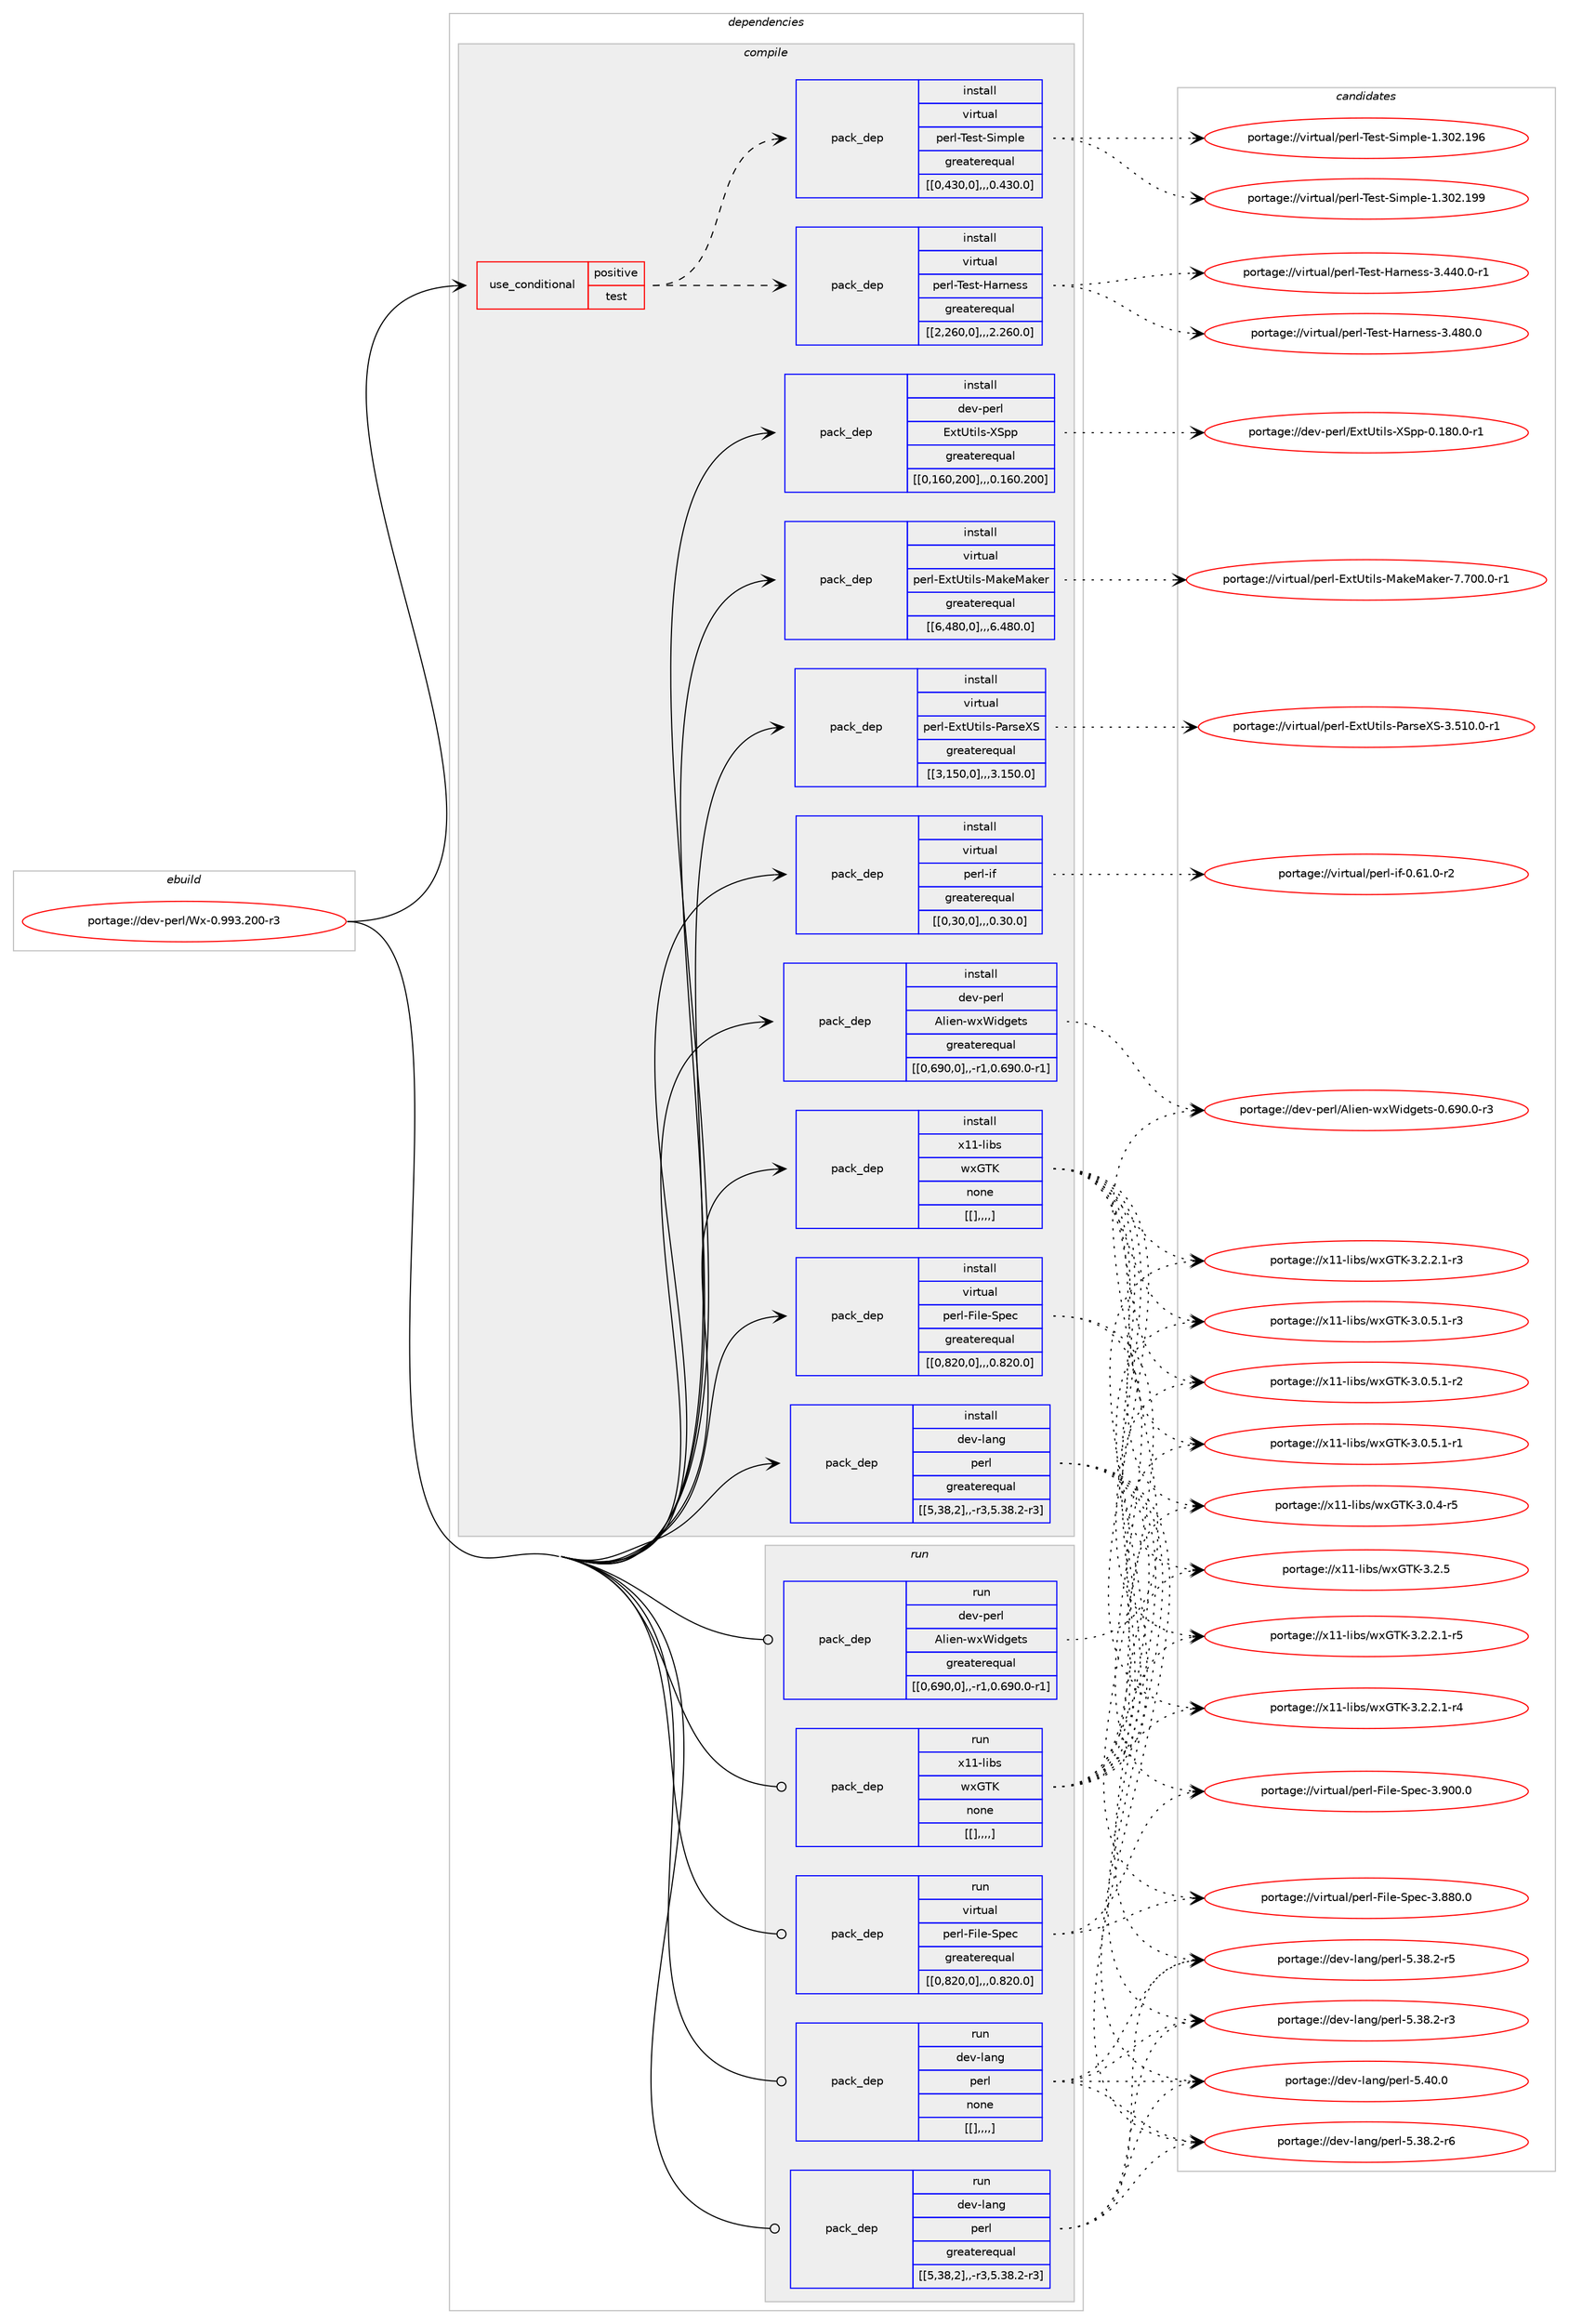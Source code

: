 digraph prolog {

# *************
# Graph options
# *************

newrank=true;
concentrate=true;
compound=true;
graph [rankdir=LR,fontname=Helvetica,fontsize=10,ranksep=1.5];#, ranksep=2.5, nodesep=0.2];
edge  [arrowhead=vee];
node  [fontname=Helvetica,fontsize=10];

# **********
# The ebuild
# **********

subgraph cluster_leftcol {
color=gray;
label=<<i>ebuild</i>>;
id [label="portage://dev-perl/Wx-0.993.200-r3", color=red, width=4, href="../dev-perl/Wx-0.993.200-r3.svg"];
}

# ****************
# The dependencies
# ****************

subgraph cluster_midcol {
color=gray;
label=<<i>dependencies</i>>;
subgraph cluster_compile {
fillcolor="#eeeeee";
style=filled;
label=<<i>compile</i>>;
subgraph cond30608 {
dependency139604 [label=<<TABLE BORDER="0" CELLBORDER="1" CELLSPACING="0" CELLPADDING="4"><TR><TD ROWSPAN="3" CELLPADDING="10">use_conditional</TD></TR><TR><TD>positive</TD></TR><TR><TD>test</TD></TR></TABLE>>, shape=none, color=red];
subgraph pack107792 {
dependency139605 [label=<<TABLE BORDER="0" CELLBORDER="1" CELLSPACING="0" CELLPADDING="4" WIDTH="220"><TR><TD ROWSPAN="6" CELLPADDING="30">pack_dep</TD></TR><TR><TD WIDTH="110">install</TD></TR><TR><TD>virtual</TD></TR><TR><TD>perl-Test-Harness</TD></TR><TR><TD>greaterequal</TD></TR><TR><TD>[[2,260,0],,,2.260.0]</TD></TR></TABLE>>, shape=none, color=blue];
}
dependency139604:e -> dependency139605:w [weight=20,style="dashed",arrowhead="vee"];
subgraph pack107793 {
dependency139606 [label=<<TABLE BORDER="0" CELLBORDER="1" CELLSPACING="0" CELLPADDING="4" WIDTH="220"><TR><TD ROWSPAN="6" CELLPADDING="30">pack_dep</TD></TR><TR><TD WIDTH="110">install</TD></TR><TR><TD>virtual</TD></TR><TR><TD>perl-Test-Simple</TD></TR><TR><TD>greaterequal</TD></TR><TR><TD>[[0,430,0],,,0.430.0]</TD></TR></TABLE>>, shape=none, color=blue];
}
dependency139604:e -> dependency139606:w [weight=20,style="dashed",arrowhead="vee"];
}
id:e -> dependency139604:w [weight=20,style="solid",arrowhead="vee"];
subgraph pack107794 {
dependency139607 [label=<<TABLE BORDER="0" CELLBORDER="1" CELLSPACING="0" CELLPADDING="4" WIDTH="220"><TR><TD ROWSPAN="6" CELLPADDING="30">pack_dep</TD></TR><TR><TD WIDTH="110">install</TD></TR><TR><TD>dev-lang</TD></TR><TR><TD>perl</TD></TR><TR><TD>greaterequal</TD></TR><TR><TD>[[5,38,2],,-r3,5.38.2-r3]</TD></TR></TABLE>>, shape=none, color=blue];
}
id:e -> dependency139607:w [weight=20,style="solid",arrowhead="vee"];
subgraph pack107795 {
dependency139608 [label=<<TABLE BORDER="0" CELLBORDER="1" CELLSPACING="0" CELLPADDING="4" WIDTH="220"><TR><TD ROWSPAN="6" CELLPADDING="30">pack_dep</TD></TR><TR><TD WIDTH="110">install</TD></TR><TR><TD>dev-perl</TD></TR><TR><TD>Alien-wxWidgets</TD></TR><TR><TD>greaterequal</TD></TR><TR><TD>[[0,690,0],,-r1,0.690.0-r1]</TD></TR></TABLE>>, shape=none, color=blue];
}
id:e -> dependency139608:w [weight=20,style="solid",arrowhead="vee"];
subgraph pack107796 {
dependency139609 [label=<<TABLE BORDER="0" CELLBORDER="1" CELLSPACING="0" CELLPADDING="4" WIDTH="220"><TR><TD ROWSPAN="6" CELLPADDING="30">pack_dep</TD></TR><TR><TD WIDTH="110">install</TD></TR><TR><TD>dev-perl</TD></TR><TR><TD>ExtUtils-XSpp</TD></TR><TR><TD>greaterequal</TD></TR><TR><TD>[[0,160,200],,,0.160.200]</TD></TR></TABLE>>, shape=none, color=blue];
}
id:e -> dependency139609:w [weight=20,style="solid",arrowhead="vee"];
subgraph pack107797 {
dependency139610 [label=<<TABLE BORDER="0" CELLBORDER="1" CELLSPACING="0" CELLPADDING="4" WIDTH="220"><TR><TD ROWSPAN="6" CELLPADDING="30">pack_dep</TD></TR><TR><TD WIDTH="110">install</TD></TR><TR><TD>virtual</TD></TR><TR><TD>perl-ExtUtils-MakeMaker</TD></TR><TR><TD>greaterequal</TD></TR><TR><TD>[[6,480,0],,,6.480.0]</TD></TR></TABLE>>, shape=none, color=blue];
}
id:e -> dependency139610:w [weight=20,style="solid",arrowhead="vee"];
subgraph pack107798 {
dependency139611 [label=<<TABLE BORDER="0" CELLBORDER="1" CELLSPACING="0" CELLPADDING="4" WIDTH="220"><TR><TD ROWSPAN="6" CELLPADDING="30">pack_dep</TD></TR><TR><TD WIDTH="110">install</TD></TR><TR><TD>virtual</TD></TR><TR><TD>perl-ExtUtils-ParseXS</TD></TR><TR><TD>greaterequal</TD></TR><TR><TD>[[3,150,0],,,3.150.0]</TD></TR></TABLE>>, shape=none, color=blue];
}
id:e -> dependency139611:w [weight=20,style="solid",arrowhead="vee"];
subgraph pack107799 {
dependency139612 [label=<<TABLE BORDER="0" CELLBORDER="1" CELLSPACING="0" CELLPADDING="4" WIDTH="220"><TR><TD ROWSPAN="6" CELLPADDING="30">pack_dep</TD></TR><TR><TD WIDTH="110">install</TD></TR><TR><TD>virtual</TD></TR><TR><TD>perl-File-Spec</TD></TR><TR><TD>greaterequal</TD></TR><TR><TD>[[0,820,0],,,0.820.0]</TD></TR></TABLE>>, shape=none, color=blue];
}
id:e -> dependency139612:w [weight=20,style="solid",arrowhead="vee"];
subgraph pack107800 {
dependency139613 [label=<<TABLE BORDER="0" CELLBORDER="1" CELLSPACING="0" CELLPADDING="4" WIDTH="220"><TR><TD ROWSPAN="6" CELLPADDING="30">pack_dep</TD></TR><TR><TD WIDTH="110">install</TD></TR><TR><TD>virtual</TD></TR><TR><TD>perl-if</TD></TR><TR><TD>greaterequal</TD></TR><TR><TD>[[0,30,0],,,0.30.0]</TD></TR></TABLE>>, shape=none, color=blue];
}
id:e -> dependency139613:w [weight=20,style="solid",arrowhead="vee"];
subgraph pack107801 {
dependency139614 [label=<<TABLE BORDER="0" CELLBORDER="1" CELLSPACING="0" CELLPADDING="4" WIDTH="220"><TR><TD ROWSPAN="6" CELLPADDING="30">pack_dep</TD></TR><TR><TD WIDTH="110">install</TD></TR><TR><TD>x11-libs</TD></TR><TR><TD>wxGTK</TD></TR><TR><TD>none</TD></TR><TR><TD>[[],,,,]</TD></TR></TABLE>>, shape=none, color=blue];
}
id:e -> dependency139614:w [weight=20,style="solid",arrowhead="vee"];
}
subgraph cluster_compileandrun {
fillcolor="#eeeeee";
style=filled;
label=<<i>compile and run</i>>;
}
subgraph cluster_run {
fillcolor="#eeeeee";
style=filled;
label=<<i>run</i>>;
subgraph pack107802 {
dependency139615 [label=<<TABLE BORDER="0" CELLBORDER="1" CELLSPACING="0" CELLPADDING="4" WIDTH="220"><TR><TD ROWSPAN="6" CELLPADDING="30">pack_dep</TD></TR><TR><TD WIDTH="110">run</TD></TR><TR><TD>dev-lang</TD></TR><TR><TD>perl</TD></TR><TR><TD>greaterequal</TD></TR><TR><TD>[[5,38,2],,-r3,5.38.2-r3]</TD></TR></TABLE>>, shape=none, color=blue];
}
id:e -> dependency139615:w [weight=20,style="solid",arrowhead="odot"];
subgraph pack107803 {
dependency139616 [label=<<TABLE BORDER="0" CELLBORDER="1" CELLSPACING="0" CELLPADDING="4" WIDTH="220"><TR><TD ROWSPAN="6" CELLPADDING="30">pack_dep</TD></TR><TR><TD WIDTH="110">run</TD></TR><TR><TD>dev-lang</TD></TR><TR><TD>perl</TD></TR><TR><TD>none</TD></TR><TR><TD>[[],,,,]</TD></TR></TABLE>>, shape=none, color=blue];
}
id:e -> dependency139616:w [weight=20,style="solid",arrowhead="odot"];
subgraph pack107804 {
dependency139617 [label=<<TABLE BORDER="0" CELLBORDER="1" CELLSPACING="0" CELLPADDING="4" WIDTH="220"><TR><TD ROWSPAN="6" CELLPADDING="30">pack_dep</TD></TR><TR><TD WIDTH="110">run</TD></TR><TR><TD>dev-perl</TD></TR><TR><TD>Alien-wxWidgets</TD></TR><TR><TD>greaterequal</TD></TR><TR><TD>[[0,690,0],,-r1,0.690.0-r1]</TD></TR></TABLE>>, shape=none, color=blue];
}
id:e -> dependency139617:w [weight=20,style="solid",arrowhead="odot"];
subgraph pack107805 {
dependency139618 [label=<<TABLE BORDER="0" CELLBORDER="1" CELLSPACING="0" CELLPADDING="4" WIDTH="220"><TR><TD ROWSPAN="6" CELLPADDING="30">pack_dep</TD></TR><TR><TD WIDTH="110">run</TD></TR><TR><TD>virtual</TD></TR><TR><TD>perl-File-Spec</TD></TR><TR><TD>greaterequal</TD></TR><TR><TD>[[0,820,0],,,0.820.0]</TD></TR></TABLE>>, shape=none, color=blue];
}
id:e -> dependency139618:w [weight=20,style="solid",arrowhead="odot"];
subgraph pack107806 {
dependency139619 [label=<<TABLE BORDER="0" CELLBORDER="1" CELLSPACING="0" CELLPADDING="4" WIDTH="220"><TR><TD ROWSPAN="6" CELLPADDING="30">pack_dep</TD></TR><TR><TD WIDTH="110">run</TD></TR><TR><TD>x11-libs</TD></TR><TR><TD>wxGTK</TD></TR><TR><TD>none</TD></TR><TR><TD>[[],,,,]</TD></TR></TABLE>>, shape=none, color=blue];
}
id:e -> dependency139619:w [weight=20,style="solid",arrowhead="odot"];
}
}

# **************
# The candidates
# **************

subgraph cluster_choices {
rank=same;
color=gray;
label=<<i>candidates</i>>;

subgraph choice107792 {
color=black;
nodesep=1;
choice118105114116117971084711210111410845841011151164572971141101011151154551465256484648 [label="portage://virtual/perl-Test-Harness-3.480.0", color=red, width=4,href="../virtual/perl-Test-Harness-3.480.0.svg"];
choice1181051141161179710847112101114108458410111511645729711411010111511545514652524846484511449 [label="portage://virtual/perl-Test-Harness-3.440.0-r1", color=red, width=4,href="../virtual/perl-Test-Harness-3.440.0-r1.svg"];
dependency139605:e -> choice118105114116117971084711210111410845841011151164572971141101011151154551465256484648:w [style=dotted,weight="100"];
dependency139605:e -> choice1181051141161179710847112101114108458410111511645729711411010111511545514652524846484511449:w [style=dotted,weight="100"];
}
subgraph choice107793 {
color=black;
nodesep=1;
choice11810511411611797108471121011141084584101115116458310510911210810145494651485046495757 [label="portage://virtual/perl-Test-Simple-1.302.199", color=red, width=4,href="../virtual/perl-Test-Simple-1.302.199.svg"];
choice11810511411611797108471121011141084584101115116458310510911210810145494651485046495754 [label="portage://virtual/perl-Test-Simple-1.302.196", color=red, width=4,href="../virtual/perl-Test-Simple-1.302.196.svg"];
dependency139606:e -> choice11810511411611797108471121011141084584101115116458310510911210810145494651485046495757:w [style=dotted,weight="100"];
dependency139606:e -> choice11810511411611797108471121011141084584101115116458310510911210810145494651485046495754:w [style=dotted,weight="100"];
}
subgraph choice107794 {
color=black;
nodesep=1;
choice10010111845108971101034711210111410845534652484648 [label="portage://dev-lang/perl-5.40.0", color=red, width=4,href="../dev-lang/perl-5.40.0.svg"];
choice100101118451089711010347112101114108455346515646504511454 [label="portage://dev-lang/perl-5.38.2-r6", color=red, width=4,href="../dev-lang/perl-5.38.2-r6.svg"];
choice100101118451089711010347112101114108455346515646504511453 [label="portage://dev-lang/perl-5.38.2-r5", color=red, width=4,href="../dev-lang/perl-5.38.2-r5.svg"];
choice100101118451089711010347112101114108455346515646504511451 [label="portage://dev-lang/perl-5.38.2-r3", color=red, width=4,href="../dev-lang/perl-5.38.2-r3.svg"];
dependency139607:e -> choice10010111845108971101034711210111410845534652484648:w [style=dotted,weight="100"];
dependency139607:e -> choice100101118451089711010347112101114108455346515646504511454:w [style=dotted,weight="100"];
dependency139607:e -> choice100101118451089711010347112101114108455346515646504511453:w [style=dotted,weight="100"];
dependency139607:e -> choice100101118451089711010347112101114108455346515646504511451:w [style=dotted,weight="100"];
}
subgraph choice107795 {
color=black;
nodesep=1;
choice100101118451121011141084765108105101110451191208710510010310111611545484654574846484511451 [label="portage://dev-perl/Alien-wxWidgets-0.690.0-r3", color=red, width=4,href="../dev-perl/Alien-wxWidgets-0.690.0-r3.svg"];
dependency139608:e -> choice100101118451121011141084765108105101110451191208710510010310111611545484654574846484511451:w [style=dotted,weight="100"];
}
subgraph choice107796 {
color=black;
nodesep=1;
choice1001011184511210111410847691201168511610510811545888311211245484649564846484511449 [label="portage://dev-perl/ExtUtils-XSpp-0.180.0-r1", color=red, width=4,href="../dev-perl/ExtUtils-XSpp-0.180.0-r1.svg"];
dependency139609:e -> choice1001011184511210111410847691201168511610510811545888311211245484649564846484511449:w [style=dotted,weight="100"];
}
subgraph choice107797 {
color=black;
nodesep=1;
choice1181051141161179710847112101114108456912011685116105108115457797107101779710710111445554655484846484511449 [label="portage://virtual/perl-ExtUtils-MakeMaker-7.700.0-r1", color=red, width=4,href="../virtual/perl-ExtUtils-MakeMaker-7.700.0-r1.svg"];
dependency139610:e -> choice1181051141161179710847112101114108456912011685116105108115457797107101779710710111445554655484846484511449:w [style=dotted,weight="100"];
}
subgraph choice107798 {
color=black;
nodesep=1;
choice1181051141161179710847112101114108456912011685116105108115458097114115101888345514653494846484511449 [label="portage://virtual/perl-ExtUtils-ParseXS-3.510.0-r1", color=red, width=4,href="../virtual/perl-ExtUtils-ParseXS-3.510.0-r1.svg"];
dependency139611:e -> choice1181051141161179710847112101114108456912011685116105108115458097114115101888345514653494846484511449:w [style=dotted,weight="100"];
}
subgraph choice107799 {
color=black;
nodesep=1;
choice118105114116117971084711210111410845701051081014583112101994551465748484648 [label="portage://virtual/perl-File-Spec-3.900.0", color=red, width=4,href="../virtual/perl-File-Spec-3.900.0.svg"];
choice118105114116117971084711210111410845701051081014583112101994551465656484648 [label="portage://virtual/perl-File-Spec-3.880.0", color=red, width=4,href="../virtual/perl-File-Spec-3.880.0.svg"];
dependency139612:e -> choice118105114116117971084711210111410845701051081014583112101994551465748484648:w [style=dotted,weight="100"];
dependency139612:e -> choice118105114116117971084711210111410845701051081014583112101994551465656484648:w [style=dotted,weight="100"];
}
subgraph choice107800 {
color=black;
nodesep=1;
choice118105114116117971084711210111410845105102454846544946484511450 [label="portage://virtual/perl-if-0.61.0-r2", color=red, width=4,href="../virtual/perl-if-0.61.0-r2.svg"];
dependency139613:e -> choice118105114116117971084711210111410845105102454846544946484511450:w [style=dotted,weight="100"];
}
subgraph choice107801 {
color=black;
nodesep=1;
choice1204949451081059811547119120718475455146504653 [label="portage://x11-libs/wxGTK-3.2.5", color=red, width=4,href="../x11-libs/wxGTK-3.2.5.svg"];
choice120494945108105981154711912071847545514650465046494511453 [label="portage://x11-libs/wxGTK-3.2.2.1-r5", color=red, width=4,href="../x11-libs/wxGTK-3.2.2.1-r5.svg"];
choice120494945108105981154711912071847545514650465046494511452 [label="portage://x11-libs/wxGTK-3.2.2.1-r4", color=red, width=4,href="../x11-libs/wxGTK-3.2.2.1-r4.svg"];
choice120494945108105981154711912071847545514650465046494511451 [label="portage://x11-libs/wxGTK-3.2.2.1-r3", color=red, width=4,href="../x11-libs/wxGTK-3.2.2.1-r3.svg"];
choice120494945108105981154711912071847545514648465346494511451 [label="portage://x11-libs/wxGTK-3.0.5.1-r3", color=red, width=4,href="../x11-libs/wxGTK-3.0.5.1-r3.svg"];
choice120494945108105981154711912071847545514648465346494511450 [label="portage://x11-libs/wxGTK-3.0.5.1-r2", color=red, width=4,href="../x11-libs/wxGTK-3.0.5.1-r2.svg"];
choice120494945108105981154711912071847545514648465346494511449 [label="portage://x11-libs/wxGTK-3.0.5.1-r1", color=red, width=4,href="../x11-libs/wxGTK-3.0.5.1-r1.svg"];
choice12049494510810598115471191207184754551464846524511453 [label="portage://x11-libs/wxGTK-3.0.4-r5", color=red, width=4,href="../x11-libs/wxGTK-3.0.4-r5.svg"];
dependency139614:e -> choice1204949451081059811547119120718475455146504653:w [style=dotted,weight="100"];
dependency139614:e -> choice120494945108105981154711912071847545514650465046494511453:w [style=dotted,weight="100"];
dependency139614:e -> choice120494945108105981154711912071847545514650465046494511452:w [style=dotted,weight="100"];
dependency139614:e -> choice120494945108105981154711912071847545514650465046494511451:w [style=dotted,weight="100"];
dependency139614:e -> choice120494945108105981154711912071847545514648465346494511451:w [style=dotted,weight="100"];
dependency139614:e -> choice120494945108105981154711912071847545514648465346494511450:w [style=dotted,weight="100"];
dependency139614:e -> choice120494945108105981154711912071847545514648465346494511449:w [style=dotted,weight="100"];
dependency139614:e -> choice12049494510810598115471191207184754551464846524511453:w [style=dotted,weight="100"];
}
subgraph choice107802 {
color=black;
nodesep=1;
choice10010111845108971101034711210111410845534652484648 [label="portage://dev-lang/perl-5.40.0", color=red, width=4,href="../dev-lang/perl-5.40.0.svg"];
choice100101118451089711010347112101114108455346515646504511454 [label="portage://dev-lang/perl-5.38.2-r6", color=red, width=4,href="../dev-lang/perl-5.38.2-r6.svg"];
choice100101118451089711010347112101114108455346515646504511453 [label="portage://dev-lang/perl-5.38.2-r5", color=red, width=4,href="../dev-lang/perl-5.38.2-r5.svg"];
choice100101118451089711010347112101114108455346515646504511451 [label="portage://dev-lang/perl-5.38.2-r3", color=red, width=4,href="../dev-lang/perl-5.38.2-r3.svg"];
dependency139615:e -> choice10010111845108971101034711210111410845534652484648:w [style=dotted,weight="100"];
dependency139615:e -> choice100101118451089711010347112101114108455346515646504511454:w [style=dotted,weight="100"];
dependency139615:e -> choice100101118451089711010347112101114108455346515646504511453:w [style=dotted,weight="100"];
dependency139615:e -> choice100101118451089711010347112101114108455346515646504511451:w [style=dotted,weight="100"];
}
subgraph choice107803 {
color=black;
nodesep=1;
choice10010111845108971101034711210111410845534652484648 [label="portage://dev-lang/perl-5.40.0", color=red, width=4,href="../dev-lang/perl-5.40.0.svg"];
choice100101118451089711010347112101114108455346515646504511454 [label="portage://dev-lang/perl-5.38.2-r6", color=red, width=4,href="../dev-lang/perl-5.38.2-r6.svg"];
choice100101118451089711010347112101114108455346515646504511453 [label="portage://dev-lang/perl-5.38.2-r5", color=red, width=4,href="../dev-lang/perl-5.38.2-r5.svg"];
choice100101118451089711010347112101114108455346515646504511451 [label="portage://dev-lang/perl-5.38.2-r3", color=red, width=4,href="../dev-lang/perl-5.38.2-r3.svg"];
dependency139616:e -> choice10010111845108971101034711210111410845534652484648:w [style=dotted,weight="100"];
dependency139616:e -> choice100101118451089711010347112101114108455346515646504511454:w [style=dotted,weight="100"];
dependency139616:e -> choice100101118451089711010347112101114108455346515646504511453:w [style=dotted,weight="100"];
dependency139616:e -> choice100101118451089711010347112101114108455346515646504511451:w [style=dotted,weight="100"];
}
subgraph choice107804 {
color=black;
nodesep=1;
choice100101118451121011141084765108105101110451191208710510010310111611545484654574846484511451 [label="portage://dev-perl/Alien-wxWidgets-0.690.0-r3", color=red, width=4,href="../dev-perl/Alien-wxWidgets-0.690.0-r3.svg"];
dependency139617:e -> choice100101118451121011141084765108105101110451191208710510010310111611545484654574846484511451:w [style=dotted,weight="100"];
}
subgraph choice107805 {
color=black;
nodesep=1;
choice118105114116117971084711210111410845701051081014583112101994551465748484648 [label="portage://virtual/perl-File-Spec-3.900.0", color=red, width=4,href="../virtual/perl-File-Spec-3.900.0.svg"];
choice118105114116117971084711210111410845701051081014583112101994551465656484648 [label="portage://virtual/perl-File-Spec-3.880.0", color=red, width=4,href="../virtual/perl-File-Spec-3.880.0.svg"];
dependency139618:e -> choice118105114116117971084711210111410845701051081014583112101994551465748484648:w [style=dotted,weight="100"];
dependency139618:e -> choice118105114116117971084711210111410845701051081014583112101994551465656484648:w [style=dotted,weight="100"];
}
subgraph choice107806 {
color=black;
nodesep=1;
choice1204949451081059811547119120718475455146504653 [label="portage://x11-libs/wxGTK-3.2.5", color=red, width=4,href="../x11-libs/wxGTK-3.2.5.svg"];
choice120494945108105981154711912071847545514650465046494511453 [label="portage://x11-libs/wxGTK-3.2.2.1-r5", color=red, width=4,href="../x11-libs/wxGTK-3.2.2.1-r5.svg"];
choice120494945108105981154711912071847545514650465046494511452 [label="portage://x11-libs/wxGTK-3.2.2.1-r4", color=red, width=4,href="../x11-libs/wxGTK-3.2.2.1-r4.svg"];
choice120494945108105981154711912071847545514650465046494511451 [label="portage://x11-libs/wxGTK-3.2.2.1-r3", color=red, width=4,href="../x11-libs/wxGTK-3.2.2.1-r3.svg"];
choice120494945108105981154711912071847545514648465346494511451 [label="portage://x11-libs/wxGTK-3.0.5.1-r3", color=red, width=4,href="../x11-libs/wxGTK-3.0.5.1-r3.svg"];
choice120494945108105981154711912071847545514648465346494511450 [label="portage://x11-libs/wxGTK-3.0.5.1-r2", color=red, width=4,href="../x11-libs/wxGTK-3.0.5.1-r2.svg"];
choice120494945108105981154711912071847545514648465346494511449 [label="portage://x11-libs/wxGTK-3.0.5.1-r1", color=red, width=4,href="../x11-libs/wxGTK-3.0.5.1-r1.svg"];
choice12049494510810598115471191207184754551464846524511453 [label="portage://x11-libs/wxGTK-3.0.4-r5", color=red, width=4,href="../x11-libs/wxGTK-3.0.4-r5.svg"];
dependency139619:e -> choice1204949451081059811547119120718475455146504653:w [style=dotted,weight="100"];
dependency139619:e -> choice120494945108105981154711912071847545514650465046494511453:w [style=dotted,weight="100"];
dependency139619:e -> choice120494945108105981154711912071847545514650465046494511452:w [style=dotted,weight="100"];
dependency139619:e -> choice120494945108105981154711912071847545514650465046494511451:w [style=dotted,weight="100"];
dependency139619:e -> choice120494945108105981154711912071847545514648465346494511451:w [style=dotted,weight="100"];
dependency139619:e -> choice120494945108105981154711912071847545514648465346494511450:w [style=dotted,weight="100"];
dependency139619:e -> choice120494945108105981154711912071847545514648465346494511449:w [style=dotted,weight="100"];
dependency139619:e -> choice12049494510810598115471191207184754551464846524511453:w [style=dotted,weight="100"];
}
}

}
